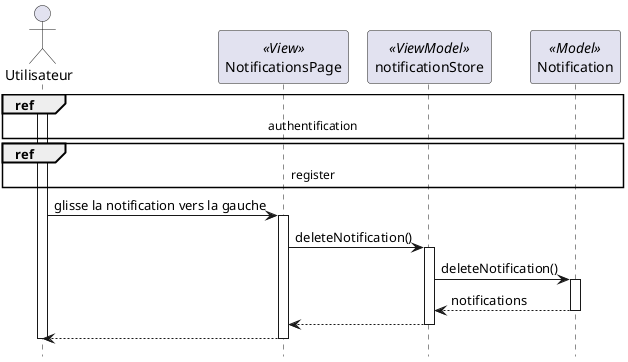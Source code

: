 @startuml sequence_delete_notification

hide footbox


actor "Utilisateur" as user
participant "NotificationsPage" as notifV << View >>
participant "notificationStore" as notif << ViewModel >>
participant "Notification" as notifM << Model >>

ref over user , notifV, notifM : authentification
ref over user , notifV, notifM : register
activate user
user -> notifV : glisse la notification vers la gauche
activate notifV
notifV -> notif : deleteNotification()
activate notif 
notif -> notifM : deleteNotification()
activate notifM
notifM --> notif : notifications
deactivate notifM 
notif --> notifV
deactivate notif
notifV --> user
deactivate notifV
deactivate user